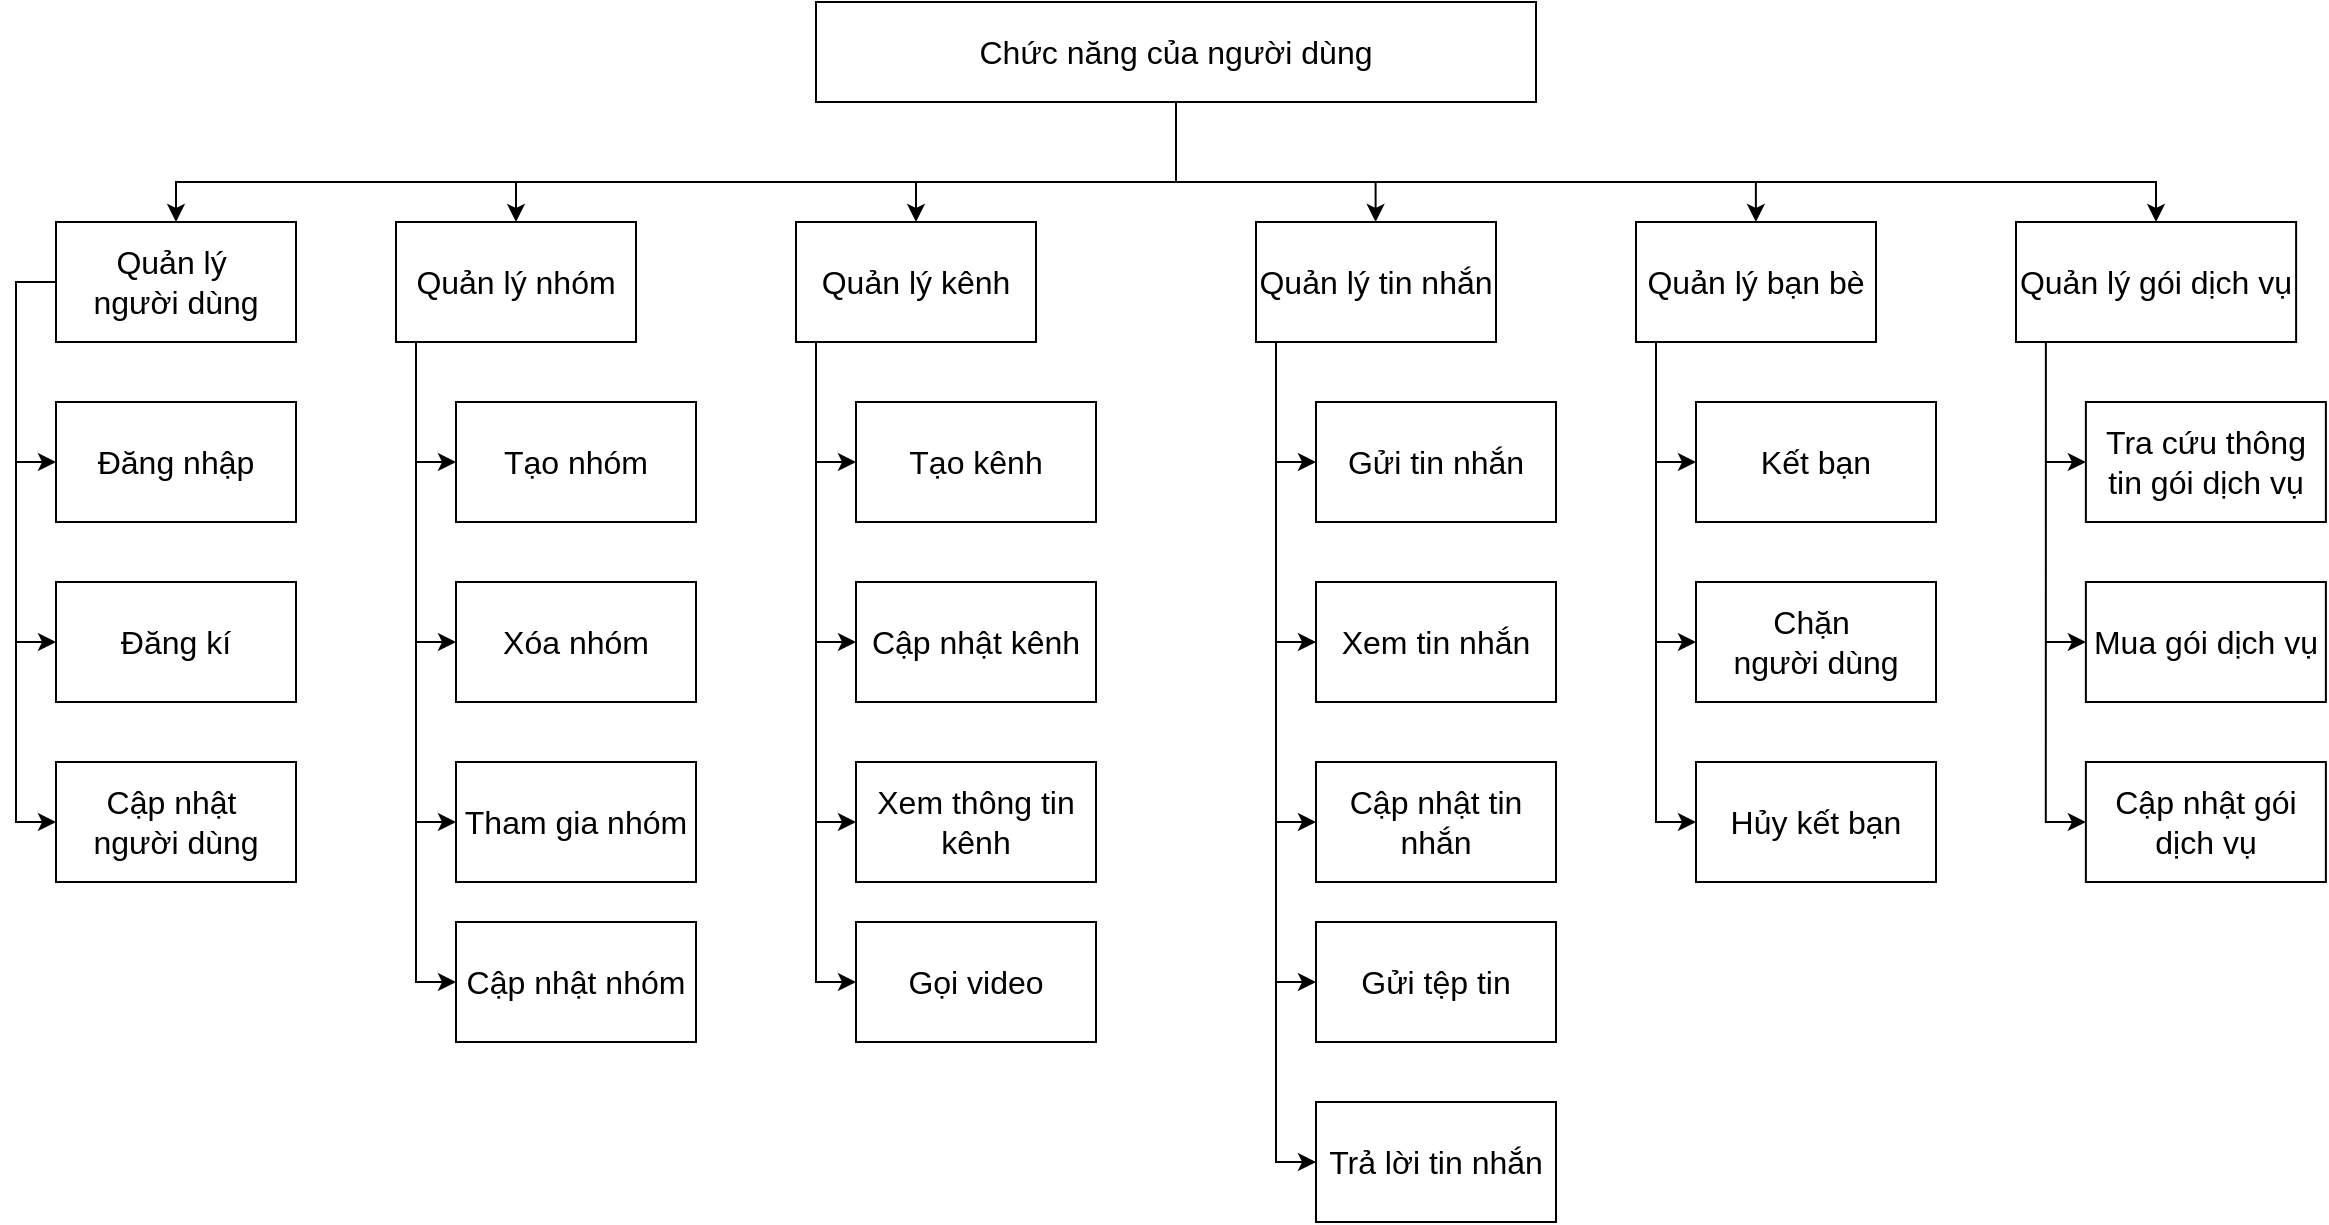 <mxfile version="24.4.4" type="github">
  <diagram name="Page-1" id="b98fa263-6416-c6ec-5b7d-78bf54ef71d0">
    <mxGraphModel dx="1288" dy="932" grid="1" gridSize="10" guides="1" tooltips="1" connect="1" arrows="1" fold="1" page="1" pageScale="1.5" pageWidth="1169" pageHeight="826" background="none" math="0" shadow="0">
      <root>
        <mxCell id="0" style=";html=1;" />
        <mxCell id="1" style=";html=1;" parent="0" />
        <mxCell id="2t69ATgE38H-RgzgNJfz-4" style="edgeStyle=orthogonalEdgeStyle;rounded=0;orthogonalLoop=1;jettySize=auto;html=1;fontSize=16;" edge="1" parent="1" source="Tvb6JHg-_AOWFNuAXbLU-2" target="Tvb6JHg-_AOWFNuAXbLU-4">
          <mxGeometry relative="1" as="geometry">
            <Array as="points">
              <mxPoint x="600" y="110" />
              <mxPoint x="100" y="110" />
            </Array>
          </mxGeometry>
        </mxCell>
        <mxCell id="Tvb6JHg-_AOWFNuAXbLU-2" value="&lt;span style=&quot;font-size: 16px;&quot;&gt;Chức năng của người dùng&lt;/span&gt;" style="rounded=0;whiteSpace=wrap;html=1;fontSize=16;" parent="1" vertex="1">
          <mxGeometry x="420" y="20" width="360" height="50" as="geometry" />
        </mxCell>
        <mxCell id="Tvb6JHg-_AOWFNuAXbLU-3" style="edgeStyle=orthogonalEdgeStyle;rounded=0;orthogonalLoop=1;jettySize=auto;html=1;fontSize=16;" parent="1" source="Tvb6JHg-_AOWFNuAXbLU-4" target="Tvb6JHg-_AOWFNuAXbLU-5" edge="1">
          <mxGeometry relative="1" as="geometry">
            <mxPoint x="20" y="450" as="targetPoint" />
            <Array as="points">
              <mxPoint x="20" y="160" />
              <mxPoint x="20" y="430" />
            </Array>
          </mxGeometry>
        </mxCell>
        <mxCell id="Tvb6JHg-_AOWFNuAXbLU-4" value="Quản lý&amp;nbsp;&lt;div&gt;người dùng&lt;/div&gt;" style="rounded=0;whiteSpace=wrap;html=1;fontSize=16;" parent="1" vertex="1">
          <mxGeometry x="40" y="130" width="120" height="60" as="geometry" />
        </mxCell>
        <mxCell id="Tvb6JHg-_AOWFNuAXbLU-5" value="Cập nhật&amp;nbsp;&lt;div&gt;người dùng&lt;/div&gt;" style="rounded=0;whiteSpace=wrap;html=1;fontSize=16;" parent="1" vertex="1">
          <mxGeometry x="40" y="400" width="120" height="60" as="geometry" />
        </mxCell>
        <mxCell id="Tvb6JHg-_AOWFNuAXbLU-6" value="Đăng kí" style="rounded=0;whiteSpace=wrap;html=1;fontSize=16;" parent="1" vertex="1">
          <mxGeometry x="40" y="310" width="120" height="60" as="geometry" />
        </mxCell>
        <mxCell id="Tvb6JHg-_AOWFNuAXbLU-7" value="Đăng nhập" style="rounded=0;whiteSpace=wrap;html=1;fontSize=16;" parent="1" vertex="1">
          <mxGeometry x="40" y="220" width="120" height="60" as="geometry" />
        </mxCell>
        <mxCell id="Tvb6JHg-_AOWFNuAXbLU-8" value="" style="endArrow=classic;html=1;rounded=0;entryX=0;entryY=0.5;entryDx=0;entryDy=0;fontSize=16;" parent="1" target="Tvb6JHg-_AOWFNuAXbLU-6" edge="1">
          <mxGeometry width="50" height="50" relative="1" as="geometry">
            <mxPoint x="20" y="340" as="sourcePoint" />
            <mxPoint x="400" y="370" as="targetPoint" />
          </mxGeometry>
        </mxCell>
        <mxCell id="Tvb6JHg-_AOWFNuAXbLU-9" value="" style="endArrow=classic;html=1;rounded=0;entryX=0;entryY=0.5;entryDx=0;entryDy=0;fontSize=16;" parent="1" target="Tvb6JHg-_AOWFNuAXbLU-7" edge="1">
          <mxGeometry width="50" height="50" relative="1" as="geometry">
            <mxPoint x="20" y="250" as="sourcePoint" />
            <mxPoint x="50" y="350" as="targetPoint" />
          </mxGeometry>
        </mxCell>
        <mxCell id="Tvb6JHg-_AOWFNuAXbLU-10" value="Quản lý nhóm" style="rounded=0;whiteSpace=wrap;html=1;fontSize=16;" parent="1" vertex="1">
          <mxGeometry x="210" y="130" width="120" height="60" as="geometry" />
        </mxCell>
        <mxCell id="Tvb6JHg-_AOWFNuAXbLU-11" value="" style="endArrow=classic;html=1;rounded=0;entryX=0.5;entryY=0;entryDx=0;entryDy=0;fontSize=16;" parent="1" target="Tvb6JHg-_AOWFNuAXbLU-10" edge="1">
          <mxGeometry width="50" height="50" relative="1" as="geometry">
            <mxPoint x="270" y="110" as="sourcePoint" />
            <mxPoint x="400" y="110" as="targetPoint" />
          </mxGeometry>
        </mxCell>
        <mxCell id="Tvb6JHg-_AOWFNuAXbLU-12" style="edgeStyle=orthogonalEdgeStyle;rounded=0;orthogonalLoop=1;jettySize=auto;html=1;exitX=0.5;exitY=1;exitDx=0;exitDy=0;entryX=0.5;entryY=0;entryDx=0;entryDy=0;fontSize=16;" parent="1" source="Tvb6JHg-_AOWFNuAXbLU-2" target="Tvb6JHg-_AOWFNuAXbLU-14" edge="1">
          <mxGeometry relative="1" as="geometry">
            <mxPoint x="730" y="120" as="targetPoint" />
            <mxPoint x="452" y="90" as="sourcePoint" />
            <Array as="points">
              <mxPoint x="600" y="70" />
              <mxPoint x="600" y="110" />
              <mxPoint x="1090" y="110" />
            </Array>
          </mxGeometry>
        </mxCell>
        <mxCell id="Tvb6JHg-_AOWFNuAXbLU-13" value="Quản lý bạn bè" style="rounded=0;whiteSpace=wrap;html=1;fontSize=16;" parent="1" vertex="1">
          <mxGeometry x="830" y="130" width="120" height="60" as="geometry" />
        </mxCell>
        <mxCell id="Tvb6JHg-_AOWFNuAXbLU-14" value="Quản lý gói dịch vụ" style="rounded=0;whiteSpace=wrap;html=1;fontSize=16;" parent="1" vertex="1">
          <mxGeometry x="1020" y="130" width="140.06" height="60" as="geometry" />
        </mxCell>
        <mxCell id="Tvb6JHg-_AOWFNuAXbLU-16" style="edgeStyle=orthogonalEdgeStyle;rounded=0;orthogonalLoop=1;jettySize=auto;html=1;entryX=0;entryY=0.5;entryDx=0;entryDy=0;fontSize=16;" parent="1" target="Tvb6JHg-_AOWFNuAXbLU-24" edge="1">
          <mxGeometry relative="1" as="geometry">
            <mxPoint x="240" y="590" as="targetPoint" />
            <mxPoint x="220" y="190" as="sourcePoint" />
            <Array as="points">
              <mxPoint x="220" y="510" />
            </Array>
          </mxGeometry>
        </mxCell>
        <mxCell id="Tvb6JHg-_AOWFNuAXbLU-18" value="Xóa nhóm" style="rounded=0;whiteSpace=wrap;html=1;fontSize=16;" parent="1" vertex="1">
          <mxGeometry x="240" y="310" width="120" height="60" as="geometry" />
        </mxCell>
        <mxCell id="Tvb6JHg-_AOWFNuAXbLU-19" value="Tạo nhóm" style="rounded=0;whiteSpace=wrap;html=1;fontSize=16;" parent="1" vertex="1">
          <mxGeometry x="240" y="220" width="120" height="60" as="geometry" />
        </mxCell>
        <mxCell id="Tvb6JHg-_AOWFNuAXbLU-20" value="" style="endArrow=classic;html=1;rounded=0;entryX=0;entryY=0.5;entryDx=0;entryDy=0;fontSize=16;" parent="1" target="Tvb6JHg-_AOWFNuAXbLU-18" edge="1">
          <mxGeometry width="50" height="50" relative="1" as="geometry">
            <mxPoint x="220" y="340" as="sourcePoint" />
            <mxPoint x="600" y="370" as="targetPoint" />
          </mxGeometry>
        </mxCell>
        <mxCell id="Tvb6JHg-_AOWFNuAXbLU-21" value="" style="endArrow=classic;html=1;rounded=0;entryX=0;entryY=0.5;entryDx=0;entryDy=0;fontSize=16;" parent="1" target="Tvb6JHg-_AOWFNuAXbLU-19" edge="1">
          <mxGeometry width="50" height="50" relative="1" as="geometry">
            <mxPoint x="220" y="250" as="sourcePoint" />
            <mxPoint x="250" y="350" as="targetPoint" />
          </mxGeometry>
        </mxCell>
        <mxCell id="Tvb6JHg-_AOWFNuAXbLU-22" value="Tham gia nhóm" style="rounded=0;whiteSpace=wrap;html=1;fontSize=16;" parent="1" vertex="1">
          <mxGeometry x="240" y="400" width="120" height="60" as="geometry" />
        </mxCell>
        <mxCell id="Tvb6JHg-_AOWFNuAXbLU-23" value="" style="endArrow=classic;html=1;rounded=0;entryX=0;entryY=0.5;entryDx=0;entryDy=0;fontSize=16;" parent="1" target="Tvb6JHg-_AOWFNuAXbLU-22" edge="1">
          <mxGeometry width="50" height="50" relative="1" as="geometry">
            <mxPoint x="220" y="430" as="sourcePoint" />
            <mxPoint x="600" y="460" as="targetPoint" />
          </mxGeometry>
        </mxCell>
        <mxCell id="Tvb6JHg-_AOWFNuAXbLU-24" value="Cập nhật nhóm" style="rounded=0;whiteSpace=wrap;html=1;fontSize=16;" parent="1" vertex="1">
          <mxGeometry x="240" y="480" width="120" height="60" as="geometry" />
        </mxCell>
        <mxCell id="Tvb6JHg-_AOWFNuAXbLU-26" style="edgeStyle=orthogonalEdgeStyle;rounded=0;orthogonalLoop=1;jettySize=auto;html=1;entryX=0;entryY=0.5;entryDx=0;entryDy=0;fontSize=16;" parent="1" target="Tvb6JHg-_AOWFNuAXbLU-27" edge="1">
          <mxGeometry relative="1" as="geometry">
            <mxPoint x="1054.94" y="430" as="targetPoint" />
            <mxPoint x="1034.94" y="190" as="sourcePoint" />
            <Array as="points">
              <mxPoint x="1035" y="430" />
            </Array>
          </mxGeometry>
        </mxCell>
        <mxCell id="Tvb6JHg-_AOWFNuAXbLU-27" value="Cập nhật gói dịch vụ" style="rounded=0;whiteSpace=wrap;html=1;fontSize=16;" parent="1" vertex="1">
          <mxGeometry x="1054.94" y="400" width="120" height="60" as="geometry" />
        </mxCell>
        <mxCell id="Tvb6JHg-_AOWFNuAXbLU-28" value="Tra cứu thông tin gói dịch vụ" style="rounded=0;whiteSpace=wrap;html=1;fontSize=16;" parent="1" vertex="1">
          <mxGeometry x="1054.94" y="220" width="120" height="60" as="geometry" />
        </mxCell>
        <mxCell id="Tvb6JHg-_AOWFNuAXbLU-29" value="" style="endArrow=classic;html=1;rounded=0;entryX=0;entryY=0.5;entryDx=0;entryDy=0;fontSize=16;" parent="1" target="Tvb6JHg-_AOWFNuAXbLU-28" edge="1">
          <mxGeometry width="50" height="50" relative="1" as="geometry">
            <mxPoint x="1034.94" y="250" as="sourcePoint" />
            <mxPoint x="1064.94" y="350" as="targetPoint" />
          </mxGeometry>
        </mxCell>
        <mxCell id="Tvb6JHg-_AOWFNuAXbLU-30" style="edgeStyle=orthogonalEdgeStyle;rounded=0;orthogonalLoop=1;jettySize=auto;html=1;entryX=0;entryY=0.5;entryDx=0;entryDy=0;fontSize=16;" parent="1" target="Tvb6JHg-_AOWFNuAXbLU-31" edge="1">
          <mxGeometry relative="1" as="geometry">
            <mxPoint x="860" y="430" as="targetPoint" />
            <mxPoint x="840" y="190" as="sourcePoint" />
            <Array as="points">
              <mxPoint x="840" y="430" />
            </Array>
          </mxGeometry>
        </mxCell>
        <mxCell id="Tvb6JHg-_AOWFNuAXbLU-31" value="Hủy kết bạn" style="rounded=0;whiteSpace=wrap;html=1;fontSize=16;" parent="1" vertex="1">
          <mxGeometry x="860" y="400" width="120" height="60" as="geometry" />
        </mxCell>
        <mxCell id="Tvb6JHg-_AOWFNuAXbLU-32" value="Kết bạn" style="rounded=0;whiteSpace=wrap;html=1;fontSize=16;" parent="1" vertex="1">
          <mxGeometry x="860" y="220" width="120" height="60" as="geometry" />
        </mxCell>
        <mxCell id="Tvb6JHg-_AOWFNuAXbLU-33" value="" style="endArrow=classic;html=1;rounded=0;entryX=0;entryY=0.5;entryDx=0;entryDy=0;fontSize=16;" parent="1" target="Tvb6JHg-_AOWFNuAXbLU-32" edge="1">
          <mxGeometry width="50" height="50" relative="1" as="geometry">
            <mxPoint x="840" y="250" as="sourcePoint" />
            <mxPoint x="870" y="350" as="targetPoint" />
          </mxGeometry>
        </mxCell>
        <mxCell id="2t69ATgE38H-RgzgNJfz-2" value="" style="endArrow=classic;html=1;rounded=0;entryX=0.5;entryY=0;entryDx=0;entryDy=0;fontSize=16;" edge="1" parent="1">
          <mxGeometry width="50" height="50" relative="1" as="geometry">
            <mxPoint x="889.94" y="110" as="sourcePoint" />
            <mxPoint x="889.94" y="130" as="targetPoint" />
          </mxGeometry>
        </mxCell>
        <mxCell id="2t69ATgE38H-RgzgNJfz-5" value="Quản lý tin nhắn" style="rounded=0;whiteSpace=wrap;html=1;fontSize=16;" vertex="1" parent="1">
          <mxGeometry x="640" y="130" width="120" height="60" as="geometry" />
        </mxCell>
        <mxCell id="2t69ATgE38H-RgzgNJfz-6" style="edgeStyle=orthogonalEdgeStyle;rounded=0;orthogonalLoop=1;jettySize=auto;html=1;entryX=0;entryY=0.5;entryDx=0;entryDy=0;fontSize=16;" edge="1" parent="1" target="2t69ATgE38H-RgzgNJfz-13">
          <mxGeometry relative="1" as="geometry">
            <mxPoint x="670" y="590" as="targetPoint" />
            <mxPoint x="650" y="190" as="sourcePoint" />
            <Array as="points">
              <mxPoint x="650" y="600" />
              <mxPoint x="670" y="600" />
            </Array>
          </mxGeometry>
        </mxCell>
        <mxCell id="2t69ATgE38H-RgzgNJfz-7" value="Xem tin nhắn" style="rounded=0;whiteSpace=wrap;html=1;fontSize=16;" vertex="1" parent="1">
          <mxGeometry x="670" y="310" width="120" height="60" as="geometry" />
        </mxCell>
        <mxCell id="2t69ATgE38H-RgzgNJfz-8" value="Gửi tin nhắn" style="rounded=0;whiteSpace=wrap;html=1;fontSize=16;" vertex="1" parent="1">
          <mxGeometry x="670" y="220" width="120" height="60" as="geometry" />
        </mxCell>
        <mxCell id="2t69ATgE38H-RgzgNJfz-9" value="" style="endArrow=classic;html=1;rounded=0;entryX=0;entryY=0.5;entryDx=0;entryDy=0;fontSize=16;" edge="1" parent="1" target="2t69ATgE38H-RgzgNJfz-7">
          <mxGeometry width="50" height="50" relative="1" as="geometry">
            <mxPoint x="650" y="340" as="sourcePoint" />
            <mxPoint x="1030" y="370" as="targetPoint" />
          </mxGeometry>
        </mxCell>
        <mxCell id="2t69ATgE38H-RgzgNJfz-10" value="" style="endArrow=classic;html=1;rounded=0;entryX=0;entryY=0.5;entryDx=0;entryDy=0;fontSize=16;" edge="1" parent="1" target="2t69ATgE38H-RgzgNJfz-8">
          <mxGeometry width="50" height="50" relative="1" as="geometry">
            <mxPoint x="650" y="250" as="sourcePoint" />
            <mxPoint x="680" y="350" as="targetPoint" />
          </mxGeometry>
        </mxCell>
        <mxCell id="2t69ATgE38H-RgzgNJfz-11" value="Cập nhật tin nhắn" style="rounded=0;whiteSpace=wrap;html=1;fontSize=16;" vertex="1" parent="1">
          <mxGeometry x="670" y="400" width="120" height="60" as="geometry" />
        </mxCell>
        <mxCell id="2t69ATgE38H-RgzgNJfz-12" value="" style="endArrow=classic;html=1;rounded=0;entryX=0;entryY=0.5;entryDx=0;entryDy=0;fontSize=16;" edge="1" parent="1" target="2t69ATgE38H-RgzgNJfz-11">
          <mxGeometry width="50" height="50" relative="1" as="geometry">
            <mxPoint x="650" y="430" as="sourcePoint" />
            <mxPoint x="1030" y="460" as="targetPoint" />
          </mxGeometry>
        </mxCell>
        <mxCell id="2t69ATgE38H-RgzgNJfz-13" value="Trả lời tin nhắn" style="rounded=0;whiteSpace=wrap;html=1;fontSize=16;" vertex="1" parent="1">
          <mxGeometry x="670" y="570" width="120" height="60" as="geometry" />
        </mxCell>
        <mxCell id="2t69ATgE38H-RgzgNJfz-14" value="Gửi tệp tin" style="rounded=0;whiteSpace=wrap;html=1;fontSize=16;" vertex="1" parent="1">
          <mxGeometry x="670" y="480" width="120" height="60" as="geometry" />
        </mxCell>
        <mxCell id="2t69ATgE38H-RgzgNJfz-15" value="" style="endArrow=classic;html=1;rounded=0;entryX=0;entryY=0.5;entryDx=0;entryDy=0;fontSize=16;" edge="1" parent="1" target="2t69ATgE38H-RgzgNJfz-14">
          <mxGeometry width="50" height="50" relative="1" as="geometry">
            <mxPoint x="650" y="510" as="sourcePoint" />
            <mxPoint x="1030" y="540" as="targetPoint" />
          </mxGeometry>
        </mxCell>
        <mxCell id="2t69ATgE38H-RgzgNJfz-19" value="" style="endArrow=classic;html=1;rounded=0;entryX=0.5;entryY=0;entryDx=0;entryDy=0;fontSize=16;" edge="1" parent="1">
          <mxGeometry width="50" height="50" relative="1" as="geometry">
            <mxPoint x="699.8" y="110" as="sourcePoint" />
            <mxPoint x="699.8" y="130" as="targetPoint" />
          </mxGeometry>
        </mxCell>
        <mxCell id="2t69ATgE38H-RgzgNJfz-20" value="Quản lý kênh" style="rounded=0;whiteSpace=wrap;html=1;fontSize=16;" vertex="1" parent="1">
          <mxGeometry x="410" y="130" width="120" height="60" as="geometry" />
        </mxCell>
        <mxCell id="2t69ATgE38H-RgzgNJfz-21" value="" style="endArrow=classic;html=1;rounded=0;entryX=0.5;entryY=0;entryDx=0;entryDy=0;fontSize=16;" edge="1" parent="1" target="2t69ATgE38H-RgzgNJfz-20">
          <mxGeometry width="50" height="50" relative="1" as="geometry">
            <mxPoint x="470" y="110" as="sourcePoint" />
            <mxPoint x="600" y="110" as="targetPoint" />
          </mxGeometry>
        </mxCell>
        <mxCell id="2t69ATgE38H-RgzgNJfz-22" style="edgeStyle=orthogonalEdgeStyle;rounded=0;orthogonalLoop=1;jettySize=auto;html=1;entryX=0;entryY=0.5;entryDx=0;entryDy=0;fontSize=16;" edge="1" parent="1" target="2t69ATgE38H-RgzgNJfz-29">
          <mxGeometry relative="1" as="geometry">
            <mxPoint x="440" y="590" as="targetPoint" />
            <mxPoint x="420" y="190" as="sourcePoint" />
            <Array as="points">
              <mxPoint x="420" y="510" />
            </Array>
          </mxGeometry>
        </mxCell>
        <mxCell id="2t69ATgE38H-RgzgNJfz-23" value="Cập nhật kênh" style="rounded=0;whiteSpace=wrap;html=1;fontSize=16;" vertex="1" parent="1">
          <mxGeometry x="440" y="310" width="120" height="60" as="geometry" />
        </mxCell>
        <mxCell id="2t69ATgE38H-RgzgNJfz-24" value="Tạo kênh" style="rounded=0;whiteSpace=wrap;html=1;fontSize=16;" vertex="1" parent="1">
          <mxGeometry x="440" y="220" width="120" height="60" as="geometry" />
        </mxCell>
        <mxCell id="2t69ATgE38H-RgzgNJfz-25" value="" style="endArrow=classic;html=1;rounded=0;entryX=0;entryY=0.5;entryDx=0;entryDy=0;fontSize=16;" edge="1" parent="1" target="2t69ATgE38H-RgzgNJfz-23">
          <mxGeometry width="50" height="50" relative="1" as="geometry">
            <mxPoint x="420" y="340" as="sourcePoint" />
            <mxPoint x="800" y="370" as="targetPoint" />
          </mxGeometry>
        </mxCell>
        <mxCell id="2t69ATgE38H-RgzgNJfz-26" value="" style="endArrow=classic;html=1;rounded=0;entryX=0;entryY=0.5;entryDx=0;entryDy=0;fontSize=16;" edge="1" parent="1" target="2t69ATgE38H-RgzgNJfz-24">
          <mxGeometry width="50" height="50" relative="1" as="geometry">
            <mxPoint x="420" y="250" as="sourcePoint" />
            <mxPoint x="450" y="350" as="targetPoint" />
          </mxGeometry>
        </mxCell>
        <mxCell id="2t69ATgE38H-RgzgNJfz-27" value="Xem thông tin kênh" style="rounded=0;whiteSpace=wrap;html=1;fontSize=16;" vertex="1" parent="1">
          <mxGeometry x="440" y="400" width="120" height="60" as="geometry" />
        </mxCell>
        <mxCell id="2t69ATgE38H-RgzgNJfz-28" value="" style="endArrow=classic;html=1;rounded=0;entryX=0;entryY=0.5;entryDx=0;entryDy=0;fontSize=16;" edge="1" parent="1" target="2t69ATgE38H-RgzgNJfz-27">
          <mxGeometry width="50" height="50" relative="1" as="geometry">
            <mxPoint x="420" y="430" as="sourcePoint" />
            <mxPoint x="800" y="460" as="targetPoint" />
          </mxGeometry>
        </mxCell>
        <mxCell id="2t69ATgE38H-RgzgNJfz-29" value="Gọi video" style="rounded=0;whiteSpace=wrap;html=1;fontSize=16;" vertex="1" parent="1">
          <mxGeometry x="440" y="480" width="120" height="60" as="geometry" />
        </mxCell>
        <mxCell id="2t69ATgE38H-RgzgNJfz-32" value="Chặn&amp;nbsp;&lt;div&gt;người dùng&lt;/div&gt;" style="rounded=0;whiteSpace=wrap;html=1;fontSize=16;" vertex="1" parent="1">
          <mxGeometry x="860" y="310" width="120" height="60" as="geometry" />
        </mxCell>
        <mxCell id="2t69ATgE38H-RgzgNJfz-33" value="" style="endArrow=classic;html=1;rounded=0;entryX=0;entryY=0.5;entryDx=0;entryDy=0;fontSize=16;" edge="1" parent="1" target="2t69ATgE38H-RgzgNJfz-32">
          <mxGeometry width="50" height="50" relative="1" as="geometry">
            <mxPoint x="840" y="340" as="sourcePoint" />
            <mxPoint x="870" y="440" as="targetPoint" />
          </mxGeometry>
        </mxCell>
        <mxCell id="2t69ATgE38H-RgzgNJfz-34" value="Mua gói dịch vụ" style="rounded=0;whiteSpace=wrap;html=1;fontSize=16;" vertex="1" parent="1">
          <mxGeometry x="1054.94" y="310" width="120" height="60" as="geometry" />
        </mxCell>
        <mxCell id="2t69ATgE38H-RgzgNJfz-35" value="" style="endArrow=classic;html=1;rounded=0;entryX=0;entryY=0.5;entryDx=0;entryDy=0;fontSize=16;" edge="1" parent="1" target="2t69ATgE38H-RgzgNJfz-34">
          <mxGeometry width="50" height="50" relative="1" as="geometry">
            <mxPoint x="1034.94" y="340" as="sourcePoint" />
            <mxPoint x="1064.94" y="440" as="targetPoint" />
          </mxGeometry>
        </mxCell>
      </root>
    </mxGraphModel>
  </diagram>
</mxfile>
